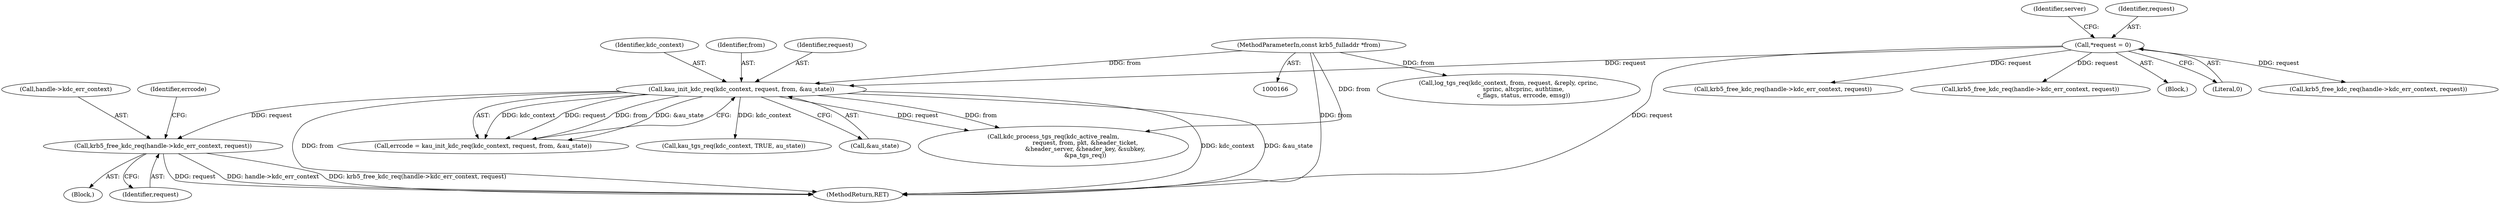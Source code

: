 digraph "0_krb5_ffb35baac6981f9e8914f8f3bffd37f284b85970_0@API" {
"1000417" [label="(Call,krb5_free_kdc_req(handle->kdc_err_context, request))"];
"1000408" [label="(Call,kau_init_kdc_req(kdc_context, request, from, &au_state))"];
"1000181" [label="(Call,*request = 0)"];
"1000169" [label="(MethodParameterIn,const krb5_fulladdr *from)"];
"1002497" [label="(MethodReturn,RET)"];
"1000409" [label="(Identifier,kdc_context)"];
"1000186" [label="(Identifier,server)"];
"1000411" [label="(Identifier,from)"];
"1000416" [label="(Block,)"];
"1000406" [label="(Call,errcode = kau_init_kdc_req(kdc_context, request, from, &au_state))"];
"1000399" [label="(Call,krb5_free_kdc_req(handle->kdc_err_context, request))"];
"1000424" [label="(Call,kau_tgs_req(kdc_context, TRUE, au_state))"];
"1000381" [label="(Call,krb5_free_kdc_req(handle->kdc_err_context, request))"];
"1000182" [label="(Identifier,request)"];
"1000417" [label="(Call,krb5_free_kdc_req(handle->kdc_err_context, request))"];
"1000171" [label="(Block,)"];
"1000418" [label="(Call,handle->kdc_err_context)"];
"1000408" [label="(Call,kau_init_kdc_req(kdc_context, request, from, &au_state))"];
"1002296" [label="(Call,log_tgs_req(kdc_context, from, request, &reply, cprinc,\n                sprinc, altcprinc, authtime,\n                c_flags, status, errcode, emsg))"];
"1000183" [label="(Literal,0)"];
"1000410" [label="(Identifier,request)"];
"1000362" [label="(Call,krb5_free_kdc_req(handle->kdc_err_context, request))"];
"1000412" [label="(Call,&au_state)"];
"1000430" [label="(Call,kdc_process_tgs_req(kdc_active_realm,\n                                  request, from, pkt, &header_ticket,\n                                  &header_server, &header_key, &subkey,\n                                  &pa_tgs_req))"];
"1000421" [label="(Identifier,request)"];
"1000181" [label="(Call,*request = 0)"];
"1000169" [label="(MethodParameterIn,const krb5_fulladdr *from)"];
"1000423" [label="(Identifier,errcode)"];
"1000417" -> "1000416"  [label="AST: "];
"1000417" -> "1000421"  [label="CFG: "];
"1000418" -> "1000417"  [label="AST: "];
"1000421" -> "1000417"  [label="AST: "];
"1000423" -> "1000417"  [label="CFG: "];
"1000417" -> "1002497"  [label="DDG: handle->kdc_err_context"];
"1000417" -> "1002497"  [label="DDG: krb5_free_kdc_req(handle->kdc_err_context, request)"];
"1000417" -> "1002497"  [label="DDG: request"];
"1000408" -> "1000417"  [label="DDG: request"];
"1000408" -> "1000406"  [label="AST: "];
"1000408" -> "1000412"  [label="CFG: "];
"1000409" -> "1000408"  [label="AST: "];
"1000410" -> "1000408"  [label="AST: "];
"1000411" -> "1000408"  [label="AST: "];
"1000412" -> "1000408"  [label="AST: "];
"1000406" -> "1000408"  [label="CFG: "];
"1000408" -> "1002497"  [label="DDG: from"];
"1000408" -> "1002497"  [label="DDG: kdc_context"];
"1000408" -> "1002497"  [label="DDG: &au_state"];
"1000408" -> "1000406"  [label="DDG: kdc_context"];
"1000408" -> "1000406"  [label="DDG: request"];
"1000408" -> "1000406"  [label="DDG: from"];
"1000408" -> "1000406"  [label="DDG: &au_state"];
"1000181" -> "1000408"  [label="DDG: request"];
"1000169" -> "1000408"  [label="DDG: from"];
"1000408" -> "1000424"  [label="DDG: kdc_context"];
"1000408" -> "1000430"  [label="DDG: request"];
"1000408" -> "1000430"  [label="DDG: from"];
"1000181" -> "1000171"  [label="AST: "];
"1000181" -> "1000183"  [label="CFG: "];
"1000182" -> "1000181"  [label="AST: "];
"1000183" -> "1000181"  [label="AST: "];
"1000186" -> "1000181"  [label="CFG: "];
"1000181" -> "1002497"  [label="DDG: request"];
"1000181" -> "1000362"  [label="DDG: request"];
"1000181" -> "1000381"  [label="DDG: request"];
"1000181" -> "1000399"  [label="DDG: request"];
"1000169" -> "1000166"  [label="AST: "];
"1000169" -> "1002497"  [label="DDG: from"];
"1000169" -> "1000430"  [label="DDG: from"];
"1000169" -> "1002296"  [label="DDG: from"];
}
